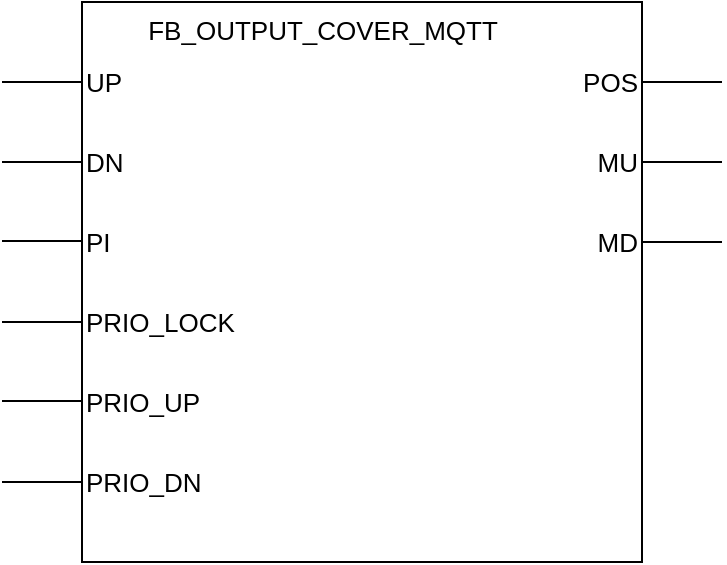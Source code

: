 <mxfile version="17.2.4" type="device" pages="3"><diagram id="L7VXHb7HPVanLy-8BAZJ" name="Page-1"><mxGraphModel dx="1038" dy="641" grid="1" gridSize="10" guides="1" tooltips="1" connect="1" arrows="1" fold="1" page="1" pageScale="1" pageWidth="850" pageHeight="1100" math="0" shadow="0"><root><mxCell id="0"/><mxCell id="1" parent="0"/><mxCell id="vRteBLpJl_pFvORW3SE5-1" value="" style="whiteSpace=wrap;html=1;aspect=fixed;" parent="1" vertex="1"><mxGeometry x="200" y="160" width="280" height="280" as="geometry"/></mxCell><mxCell id="vRteBLpJl_pFvORW3SE5-2" value="&lt;div&gt;&lt;span&gt;FB_OUTPUT_COVER_MQTT&lt;/span&gt;&lt;/div&gt;" style="text;html=1;align=center;fontSize=13;" parent="1" vertex="1"><mxGeometry x="215" y="160" width="210" height="30" as="geometry"/></mxCell><mxCell id="vRteBLpJl_pFvORW3SE5-3" value="" style="endArrow=none;html=1;fontSize=13;" parent="1" edge="1"><mxGeometry width="50" height="50" relative="1" as="geometry"><mxPoint x="160" y="200" as="sourcePoint"/><mxPoint x="200" y="200" as="targetPoint"/><Array as="points"><mxPoint x="160" y="200"/></Array></mxGeometry></mxCell><mxCell id="vRteBLpJl_pFvORW3SE5-4" value="UP" style="text;html=1;strokeColor=none;fillColor=none;align=left;verticalAlign=middle;whiteSpace=wrap;rounded=0;fontSize=13;" parent="1" vertex="1"><mxGeometry x="200" y="190" width="80" height="20" as="geometry"/></mxCell><mxCell id="vRteBLpJl_pFvORW3SE5-5" value="" style="endArrow=none;html=1;fontSize=13;" parent="1" edge="1"><mxGeometry width="50" height="50" relative="1" as="geometry"><mxPoint x="480" y="200" as="sourcePoint"/><mxPoint x="520" y="200" as="targetPoint"/><Array as="points"><mxPoint x="480" y="200"/></Array></mxGeometry></mxCell><mxCell id="vRteBLpJl_pFvORW3SE5-8" value="POS" style="text;html=1;strokeColor=none;fillColor=none;align=right;verticalAlign=middle;whiteSpace=wrap;rounded=0;fontSize=13;" parent="1" vertex="1"><mxGeometry x="400" y="190" width="80" height="20" as="geometry"/></mxCell><mxCell id="vRteBLpJl_pFvORW3SE5-13" value="" style="endArrow=none;html=1;fontSize=13;" parent="1" edge="1"><mxGeometry width="50" height="50" relative="1" as="geometry"><mxPoint x="160" y="320" as="sourcePoint"/><mxPoint x="200" y="320" as="targetPoint"/><Array as="points"><mxPoint x="160" y="320"/></Array></mxGeometry></mxCell><mxCell id="vRteBLpJl_pFvORW3SE5-16" value="" style="endArrow=none;html=1;fontSize=13;" parent="1" edge="1"><mxGeometry width="50" height="50" relative="1" as="geometry"><mxPoint x="160" y="359.5" as="sourcePoint"/><mxPoint x="200" y="359.5" as="targetPoint"/><Array as="points"><mxPoint x="160" y="359.5"/><mxPoint x="180" y="359.5"/></Array></mxGeometry></mxCell><mxCell id="vRteBLpJl_pFvORW3SE5-17" value="PRIO_LOCK" style="text;html=1;strokeColor=none;fillColor=none;align=left;verticalAlign=middle;whiteSpace=wrap;rounded=0;fontSize=13;" parent="1" vertex="1"><mxGeometry x="200" y="310" width="80" height="20" as="geometry"/></mxCell><mxCell id="vRteBLpJl_pFvORW3SE5-18" value="PRIO_DN" style="text;html=1;strokeColor=none;fillColor=none;align=left;verticalAlign=middle;whiteSpace=wrap;rounded=0;fontSize=13;" parent="1" vertex="1"><mxGeometry x="200" y="390" width="80" height="20" as="geometry"/></mxCell><mxCell id="4yMI0poiZ7Q8R_VAP35o-1" value="" style="endArrow=none;html=1;fontSize=13;" parent="1" edge="1"><mxGeometry width="50" height="50" relative="1" as="geometry"><mxPoint x="160" y="240" as="sourcePoint"/><mxPoint x="200" y="240" as="targetPoint"/><Array as="points"><mxPoint x="160" y="240"/></Array></mxGeometry></mxCell><mxCell id="4yMI0poiZ7Q8R_VAP35o-2" value="" style="endArrow=none;html=1;fontSize=13;" parent="1" edge="1"><mxGeometry width="50" height="50" relative="1" as="geometry"><mxPoint x="160" y="279.5" as="sourcePoint"/><mxPoint x="200" y="279.5" as="targetPoint"/><Array as="points"><mxPoint x="160" y="279.5"/><mxPoint x="180" y="279.5"/></Array></mxGeometry></mxCell><mxCell id="4yMI0poiZ7Q8R_VAP35o-3" value="DN" style="text;html=1;strokeColor=none;fillColor=none;align=left;verticalAlign=middle;whiteSpace=wrap;rounded=0;fontSize=13;" parent="1" vertex="1"><mxGeometry x="200" y="230" width="80" height="20" as="geometry"/></mxCell><mxCell id="4yMI0poiZ7Q8R_VAP35o-4" value="PI" style="text;html=1;strokeColor=none;fillColor=none;align=left;verticalAlign=middle;whiteSpace=wrap;rounded=0;fontSize=13;" parent="1" vertex="1"><mxGeometry x="200" y="270" width="80" height="20" as="geometry"/></mxCell><mxCell id="4yMI0poiZ7Q8R_VAP35o-5" value="" style="endArrow=none;html=1;fontSize=13;" parent="1" edge="1"><mxGeometry width="50" height="50" relative="1" as="geometry"><mxPoint x="480" y="280" as="sourcePoint"/><mxPoint x="520" y="280" as="targetPoint"/><Array as="points"><mxPoint x="480" y="280"/></Array></mxGeometry></mxCell><mxCell id="4yMI0poiZ7Q8R_VAP35o-6" value="" style="endArrow=none;html=1;fontSize=13;" parent="1" edge="1"><mxGeometry width="50" height="50" relative="1" as="geometry"><mxPoint x="480" y="240" as="sourcePoint"/><mxPoint x="520" y="240" as="targetPoint"/><Array as="points"><mxPoint x="480" y="240"/></Array></mxGeometry></mxCell><mxCell id="4yMI0poiZ7Q8R_VAP35o-7" value="MD" style="text;html=1;strokeColor=none;fillColor=none;align=right;verticalAlign=middle;whiteSpace=wrap;rounded=0;fontSize=13;" parent="1" vertex="1"><mxGeometry x="400" y="270" width="80" height="20" as="geometry"/></mxCell><mxCell id="4yMI0poiZ7Q8R_VAP35o-8" value="MU" style="text;html=1;strokeColor=none;fillColor=none;align=right;verticalAlign=middle;whiteSpace=wrap;rounded=0;fontSize=13;" parent="1" vertex="1"><mxGeometry x="400" y="230" width="80" height="20" as="geometry"/></mxCell><mxCell id="pSHCwENqQk4-VQhk8iGR-3" value="" style="endArrow=none;html=1;fontSize=13;" parent="1" edge="1"><mxGeometry width="50" height="50" relative="1" as="geometry"><mxPoint x="160" y="400" as="sourcePoint"/><mxPoint x="200" y="400" as="targetPoint"/><Array as="points"><mxPoint x="160" y="400"/></Array></mxGeometry></mxCell><mxCell id="pSHCwENqQk4-VQhk8iGR-4" value="PRIO_UP" style="text;html=1;strokeColor=none;fillColor=none;align=left;verticalAlign=middle;whiteSpace=wrap;rounded=0;fontSize=13;" parent="1" vertex="1"><mxGeometry x="200" y="350" width="80" height="20" as="geometry"/></mxCell></root></mxGraphModel></diagram><diagram id="vGDTqjQbjwjIRrRj5S30" name="Wiring: AC"><mxGraphModel dx="1038" dy="641" grid="1" gridSize="10" guides="1" tooltips="1" connect="1" arrows="1" fold="1" page="1" pageScale="1" pageWidth="850" pageHeight="1100" math="0" shadow="0"><root><mxCell id="Mg0J7AnQ9SRoP3_MLRfE-0"/><mxCell id="Mg0J7AnQ9SRoP3_MLRfE-1" parent="Mg0J7AnQ9SRoP3_MLRfE-0"/><mxCell id="Mg0J7AnQ9SRoP3_MLRfE-11" style="edgeStyle=orthogonalEdgeStyle;rounded=0;orthogonalLoop=1;jettySize=auto;html=1;fontColor=#0000CC;endArrow=none;endFill=0;strokeWidth=3;strokeColor=#990000;" parent="Mg0J7AnQ9SRoP3_MLRfE-1" source="Mg0J7AnQ9SRoP3_MLRfE-2" target="Mg0J7AnQ9SRoP3_MLRfE-3" edge="1"><mxGeometry relative="1" as="geometry"/></mxCell><mxCell id="Mg0J7AnQ9SRoP3_MLRfE-25" style="edgeStyle=orthogonalEdgeStyle;rounded=0;orthogonalLoop=1;jettySize=auto;html=1;entryX=1;entryY=0.115;entryDx=0;entryDy=0;entryPerimeter=0;endArrow=none;endFill=0;strokeWidth=3;fontColor=#000000;strokeColor=#0000CC;" parent="Mg0J7AnQ9SRoP3_MLRfE-1" source="Mg0J7AnQ9SRoP3_MLRfE-2" target="Mg0J7AnQ9SRoP3_MLRfE-4" edge="1"><mxGeometry relative="1" as="geometry"><Array as="points"><mxPoint x="420" y="210"/><mxPoint x="308" y="210"/></Array></mxGeometry></mxCell><mxCell id="Mg0J7AnQ9SRoP3_MLRfE-26" style="edgeStyle=orthogonalEdgeStyle;rounded=0;orthogonalLoop=1;jettySize=auto;html=1;entryX=1;entryY=0.115;entryDx=0;entryDy=0;entryPerimeter=0;endArrow=none;endFill=0;strokeColor=#0000CC;strokeWidth=3;fontColor=#000000;" parent="Mg0J7AnQ9SRoP3_MLRfE-1" source="Mg0J7AnQ9SRoP3_MLRfE-2" target="Mg0J7AnQ9SRoP3_MLRfE-12" edge="1"><mxGeometry relative="1" as="geometry"><Array as="points"><mxPoint x="420" y="210"/><mxPoint x="528" y="210"/></Array></mxGeometry></mxCell><mxCell id="Mg0J7AnQ9SRoP3_MLRfE-2" value="AC PSU" style="pointerEvents=1;verticalLabelPosition=middle;shadow=0;dashed=0;align=left;html=1;verticalAlign=middle;shape=mxgraph.electrical.signal_sources.ac_source;labelPosition=right;" parent="Mg0J7AnQ9SRoP3_MLRfE-1" vertex="1"><mxGeometry x="390" y="330" width="60" height="60" as="geometry"/></mxCell><mxCell id="Mg0J7AnQ9SRoP3_MLRfE-29" style="edgeStyle=orthogonalEdgeStyle;rounded=0;orthogonalLoop=1;jettySize=auto;html=1;exitX=1;exitY=0.5;exitDx=0;exitDy=0;exitPerimeter=0;entryX=1;entryY=0.885;entryDx=0;entryDy=0;entryPerimeter=0;endArrow=none;endFill=0;strokeWidth=3;fontColor=#000000;" parent="Mg0J7AnQ9SRoP3_MLRfE-1" source="Mg0J7AnQ9SRoP3_MLRfE-3" target="Mg0J7AnQ9SRoP3_MLRfE-12" edge="1"><mxGeometry relative="1" as="geometry"/></mxCell><mxCell id="Mg0J7AnQ9SRoP3_MLRfE-3" value="M" style="dashed=0;outlineConnect=0;align=center;html=1;shape=mxgraph.pid.engines.electric_motor_(ac);fontSize=45;" parent="Mg0J7AnQ9SRoP3_MLRfE-1" vertex="1"><mxGeometry x="370" y="520" width="100" height="100" as="geometry"/></mxCell><mxCell id="Mg0J7AnQ9SRoP3_MLRfE-12" value="" style="pointerEvents=1;verticalLabelPosition=bottom;shadow=0;dashed=0;align=center;html=1;verticalAlign=top;shape=mxgraph.electrical.electro-mechanical.2-way_switch;labelBackgroundColor=none;fillColor=none;fontColor=#0000CC;direction=east;flipV=0;flipH=1;rotation=-90;" parent="Mg0J7AnQ9SRoP3_MLRfE-1" vertex="1"><mxGeometry x="500" y="120" width="75" height="26" as="geometry"/></mxCell><mxCell id="Mg0J7AnQ9SRoP3_MLRfE-27" style="edgeStyle=orthogonalEdgeStyle;rounded=0;orthogonalLoop=1;jettySize=auto;html=1;exitX=0;exitY=0.885;exitDx=0;exitDy=0;exitPerimeter=0;entryX=0;entryY=0.885;entryDx=0;entryDy=0;entryPerimeter=0;endArrow=none;endFill=0;strokeColor=#0000CC;strokeWidth=3;fontColor=#000000;" parent="Mg0J7AnQ9SRoP3_MLRfE-1" source="Mg0J7AnQ9SRoP3_MLRfE-4" target="Mg0J7AnQ9SRoP3_MLRfE-12" edge="1"><mxGeometry relative="1" as="geometry"><Array as="points"><mxPoint x="288" y="40"/><mxPoint x="548" y="40"/></Array></mxGeometry></mxCell><mxCell id="Mg0J7AnQ9SRoP3_MLRfE-28" style="edgeStyle=orthogonalEdgeStyle;rounded=0;orthogonalLoop=1;jettySize=auto;html=1;exitX=1;exitY=0.885;exitDx=0;exitDy=0;exitPerimeter=0;entryX=0;entryY=0.5;entryDx=0;entryDy=0;entryPerimeter=0;endArrow=none;endFill=0;strokeWidth=3;fontColor=#000000;" parent="Mg0J7AnQ9SRoP3_MLRfE-1" source="Mg0J7AnQ9SRoP3_MLRfE-4" target="Mg0J7AnQ9SRoP3_MLRfE-3" edge="1"><mxGeometry relative="1" as="geometry"/></mxCell><mxCell id="Mg0J7AnQ9SRoP3_MLRfE-4" value="" style="pointerEvents=1;verticalLabelPosition=bottom;shadow=0;dashed=0;align=center;html=1;verticalAlign=top;shape=mxgraph.electrical.electro-mechanical.2-way_switch;labelBorderColor=none;labelBackgroundColor=none;rotation=90;" parent="Mg0J7AnQ9SRoP3_MLRfE-1" vertex="1"><mxGeometry x="260" y="120" width="75" height="26" as="geometry"/></mxCell><mxCell id="Mg0J7AnQ9SRoP3_MLRfE-24" style="edgeStyle=orthogonalEdgeStyle;rounded=0;orthogonalLoop=1;jettySize=auto;html=1;entryX=0.5;entryY=1;entryDx=0;entryDy=0;entryPerimeter=0;endArrow=none;endFill=0;strokeWidth=3;fontColor=#000000;strokeColor=#00FF00;" parent="Mg0J7AnQ9SRoP3_MLRfE-1" source="Mg0J7AnQ9SRoP3_MLRfE-23" target="Mg0J7AnQ9SRoP3_MLRfE-3" edge="1"><mxGeometry relative="1" as="geometry"/></mxCell><mxCell id="Mg0J7AnQ9SRoP3_MLRfE-23" value="" style="pointerEvents=1;verticalLabelPosition=bottom;shadow=0;dashed=0;align=center;html=1;verticalAlign=top;shape=mxgraph.electrical.signal_sources.protective_earth;labelBackgroundColor=none;fillColor=none;fontColor=#000000;" parent="Mg0J7AnQ9SRoP3_MLRfE-1" vertex="1"><mxGeometry x="407.5" y="661" width="25" height="20" as="geometry"/></mxCell><mxCell id="1W3RzJZTjVFO6WH3_2Kt-0" value="" style="rounded=0;whiteSpace=wrap;html=1;labelBackgroundColor=none;fillColor=none;fontColor=#000000;labelPosition=left;verticalLabelPosition=middle;align=center;verticalAlign=middle;" parent="Mg0J7AnQ9SRoP3_MLRfE-1" vertex="1"><mxGeometry x="260" y="90" width="70" height="90" as="geometry"/></mxCell><mxCell id="1W3RzJZTjVFO6WH3_2Kt-1" value="" style="rounded=0;whiteSpace=wrap;html=1;labelBackgroundColor=none;fillColor=none;fontColor=#000000;labelPosition=right;verticalLabelPosition=middle;align=left;verticalAlign=middle;" parent="Mg0J7AnQ9SRoP3_MLRfE-1" vertex="1"><mxGeometry x="505" y="90" width="70" height="90" as="geometry"/></mxCell><mxCell id="IJgoCrWJruNvEE0V4qHx-0" value="SPDT Relay 1" style="text;html=1;strokeColor=none;fillColor=none;align=center;verticalAlign=middle;whiteSpace=wrap;rounded=0;" vertex="1" parent="Mg0J7AnQ9SRoP3_MLRfE-1"><mxGeometry x="200" y="126" width="60" height="20" as="geometry"/></mxCell><mxCell id="IJgoCrWJruNvEE0V4qHx-1" value="SPDT Relay 2" style="text;html=1;strokeColor=none;fillColor=none;align=center;verticalAlign=middle;whiteSpace=wrap;rounded=0;" vertex="1" parent="Mg0J7AnQ9SRoP3_MLRfE-1"><mxGeometry x="577" y="126" width="60" height="20" as="geometry"/></mxCell></root></mxGraphModel></diagram><diagram name="Wiring: DC" id="goDmTETahI1-Mo5UvR_y"><mxGraphModel dx="1038" dy="1741" grid="1" gridSize="10" guides="1" tooltips="1" connect="1" arrows="1" fold="1" page="1" pageScale="1" pageWidth="850" pageHeight="1100" math="0" shadow="0"><root><mxCell id="X_PQMALG5TRCmDlb8Sw7-0"/><mxCell id="X_PQMALG5TRCmDlb8Sw7-1" parent="X_PQMALG5TRCmDlb8Sw7-0"/><mxCell id="X_PQMALG5TRCmDlb8Sw7-15" value="" style="rounded=0;whiteSpace=wrap;html=1;labelBackgroundColor=none;fillColor=none;fontColor=#000000;labelPosition=right;verticalLabelPosition=middle;align=left;verticalAlign=middle;" parent="X_PQMALG5TRCmDlb8Sw7-1" vertex="1"><mxGeometry x="505" y="90" width="70" height="90" as="geometry"/></mxCell><mxCell id="X_PQMALG5TRCmDlb8Sw7-14" value="" style="rounded=0;whiteSpace=wrap;html=1;labelBackgroundColor=none;fillColor=none;fontColor=#000000;labelPosition=left;verticalLabelPosition=middle;align=right;verticalAlign=middle;" parent="X_PQMALG5TRCmDlb8Sw7-1" vertex="1"><mxGeometry x="260" y="90" width="70" height="90" as="geometry"/></mxCell><mxCell id="RGKM_gcJ3aLMZNdbf6wx-2" style="edgeStyle=orthogonalEdgeStyle;rounded=0;orthogonalLoop=1;jettySize=auto;html=1;exitX=0;exitY=0.885;exitDx=0;exitDy=0;exitPerimeter=0;entryX=1;entryY=0.5;entryDx=0;entryDy=0;entryPerimeter=0;endArrow=none;endFill=0;strokeColor=#000000;strokeWidth=3;fontColor=#000000;" parent="X_PQMALG5TRCmDlb8Sw7-1" source="X_PQMALG5TRCmDlb8Sw7-8" target="InP2IdXYfH3gxagCH3q3-0" edge="1"><mxGeometry relative="1" as="geometry"/></mxCell><mxCell id="X_PQMALG5TRCmDlb8Sw7-8" value="" style="pointerEvents=1;verticalLabelPosition=bottom;shadow=0;dashed=0;align=center;html=1;verticalAlign=top;shape=mxgraph.electrical.electro-mechanical.2-way_switch;labelBackgroundColor=none;fillColor=none;fontColor=#0000CC;direction=east;flipV=0;flipH=1;rotation=-90;" parent="X_PQMALG5TRCmDlb8Sw7-1" vertex="1"><mxGeometry x="500" y="120" width="75" height="26" as="geometry"/></mxCell><mxCell id="RGKM_gcJ3aLMZNdbf6wx-1" style="edgeStyle=orthogonalEdgeStyle;rounded=0;orthogonalLoop=1;jettySize=auto;html=1;exitX=0;exitY=0.885;exitDx=0;exitDy=0;exitPerimeter=0;entryX=0;entryY=0.5;entryDx=0;entryDy=0;entryPerimeter=0;endArrow=none;endFill=0;strokeColor=#000000;strokeWidth=3;fontColor=#000000;" parent="X_PQMALG5TRCmDlb8Sw7-1" source="X_PQMALG5TRCmDlb8Sw7-11" target="InP2IdXYfH3gxagCH3q3-0" edge="1"><mxGeometry relative="1" as="geometry"/></mxCell><mxCell id="RGKM_gcJ3aLMZNdbf6wx-3" style="edgeStyle=orthogonalEdgeStyle;rounded=0;orthogonalLoop=1;jettySize=auto;html=1;exitX=1;exitY=0.115;exitDx=0;exitDy=0;exitPerimeter=0;entryX=1;entryY=0.115;entryDx=0;entryDy=0;entryPerimeter=0;endArrow=none;endFill=0;strokeWidth=3;fontColor=#FF3333;strokeColor=#FF0000;" parent="X_PQMALG5TRCmDlb8Sw7-1" source="X_PQMALG5TRCmDlb8Sw7-11" target="X_PQMALG5TRCmDlb8Sw7-8" edge="1"><mxGeometry relative="1" as="geometry"><Array as="points"><mxPoint x="308" y="210"/><mxPoint x="528" y="210"/></Array></mxGeometry></mxCell><mxCell id="RGKM_gcJ3aLMZNdbf6wx-4" style="edgeStyle=orthogonalEdgeStyle;rounded=0;orthogonalLoop=1;jettySize=auto;html=1;exitX=1;exitY=0.885;exitDx=0;exitDy=0;exitPerimeter=0;entryX=1;entryY=0.885;entryDx=0;entryDy=0;entryPerimeter=0;endArrow=none;endFill=0;strokeColor=#000000;strokeWidth=3;fontColor=#000000;" parent="X_PQMALG5TRCmDlb8Sw7-1" source="X_PQMALG5TRCmDlb8Sw7-11" target="X_PQMALG5TRCmDlb8Sw7-8" edge="1"><mxGeometry relative="1" as="geometry"><Array as="points"><mxPoint x="288" y="240"/><mxPoint x="548" y="240"/></Array></mxGeometry></mxCell><mxCell id="X_PQMALG5TRCmDlb8Sw7-11" value="" style="pointerEvents=1;verticalLabelPosition=bottom;shadow=0;dashed=0;align=center;html=1;verticalAlign=top;shape=mxgraph.electrical.electro-mechanical.2-way_switch;labelBorderColor=none;labelBackgroundColor=none;rotation=90;" parent="X_PQMALG5TRCmDlb8Sw7-1" vertex="1"><mxGeometry x="260" y="120" width="75" height="26" as="geometry"/></mxCell><mxCell id="RGKM_gcJ3aLMZNdbf6wx-6" style="edgeStyle=orthogonalEdgeStyle;rounded=0;orthogonalLoop=1;jettySize=auto;html=1;endArrow=none;endFill=0;strokeColor=#FF0000;strokeWidth=3;fontColor=#FF3333;" parent="X_PQMALG5TRCmDlb8Sw7-1" source="xS2KUvhzeHaBxMsprtW1-0" edge="1"><mxGeometry relative="1" as="geometry"><mxPoint x="330" y="210" as="targetPoint"/></mxGeometry></mxCell><mxCell id="8-Y5vMF1eRBOL1Lecbv6-0" style="edgeStyle=orthogonalEdgeStyle;rounded=0;orthogonalLoop=1;jettySize=auto;html=1;endArrow=none;endFill=0;strokeColor=#000000;strokeWidth=3;fontColor=#FF3333;" parent="X_PQMALG5TRCmDlb8Sw7-1" source="xS2KUvhzeHaBxMsprtW1-0" edge="1"><mxGeometry relative="1" as="geometry"><mxPoint x="520" y="240" as="targetPoint"/></mxGeometry></mxCell><mxCell id="xS2KUvhzeHaBxMsprtW1-0" value="" style="pointerEvents=1;verticalLabelPosition=middle;shadow=0;dashed=0;align=left;html=1;verticalAlign=middle;shape=mxgraph.electrical.signal_sources.dc_source_3;labelBackgroundColor=#ffffff;fillColor=none;fontColor=#000000;labelPosition=right;direction=south;rotation=-181;horizontal=1;" parent="X_PQMALG5TRCmDlb8Sw7-1" vertex="1"><mxGeometry x="390" y="330" width="60" height="60" as="geometry"/></mxCell><mxCell id="InP2IdXYfH3gxagCH3q3-0" value="M" style="dashed=0;outlineConnect=0;align=center;html=1;shape=mxgraph.pid.engines.electric_motor_(dc);fontSize=45;labelBackgroundColor=none;fillColor=none;" parent="X_PQMALG5TRCmDlb8Sw7-1" vertex="1"><mxGeometry x="370" y="-20" width="100" height="100" as="geometry"/></mxCell><mxCell id="GrveceTVPtROxQPxeUTi-0" value="DC PSU" style="text;html=1;strokeColor=none;fillColor=none;align=center;verticalAlign=middle;whiteSpace=wrap;rounded=0;labelBackgroundColor=#ffffff;" parent="X_PQMALG5TRCmDlb8Sw7-1" vertex="1"><mxGeometry x="395" y="390" width="50" height="20" as="geometry"/></mxCell><mxCell id="nw2TWql0LMxGQO1xssHD-1" value="SPDT Relay 1" style="text;html=1;strokeColor=none;fillColor=none;align=center;verticalAlign=middle;whiteSpace=wrap;rounded=0;" vertex="1" parent="X_PQMALG5TRCmDlb8Sw7-1"><mxGeometry x="200" y="126" width="60" height="20" as="geometry"/></mxCell><mxCell id="LlnkTjVKNAx2o3JUj3Uk-0" value="SPDT Relay 2" style="text;html=1;strokeColor=none;fillColor=none;align=center;verticalAlign=middle;whiteSpace=wrap;rounded=0;" vertex="1" parent="X_PQMALG5TRCmDlb8Sw7-1"><mxGeometry x="577" y="126" width="60" height="20" as="geometry"/></mxCell></root></mxGraphModel></diagram></mxfile>